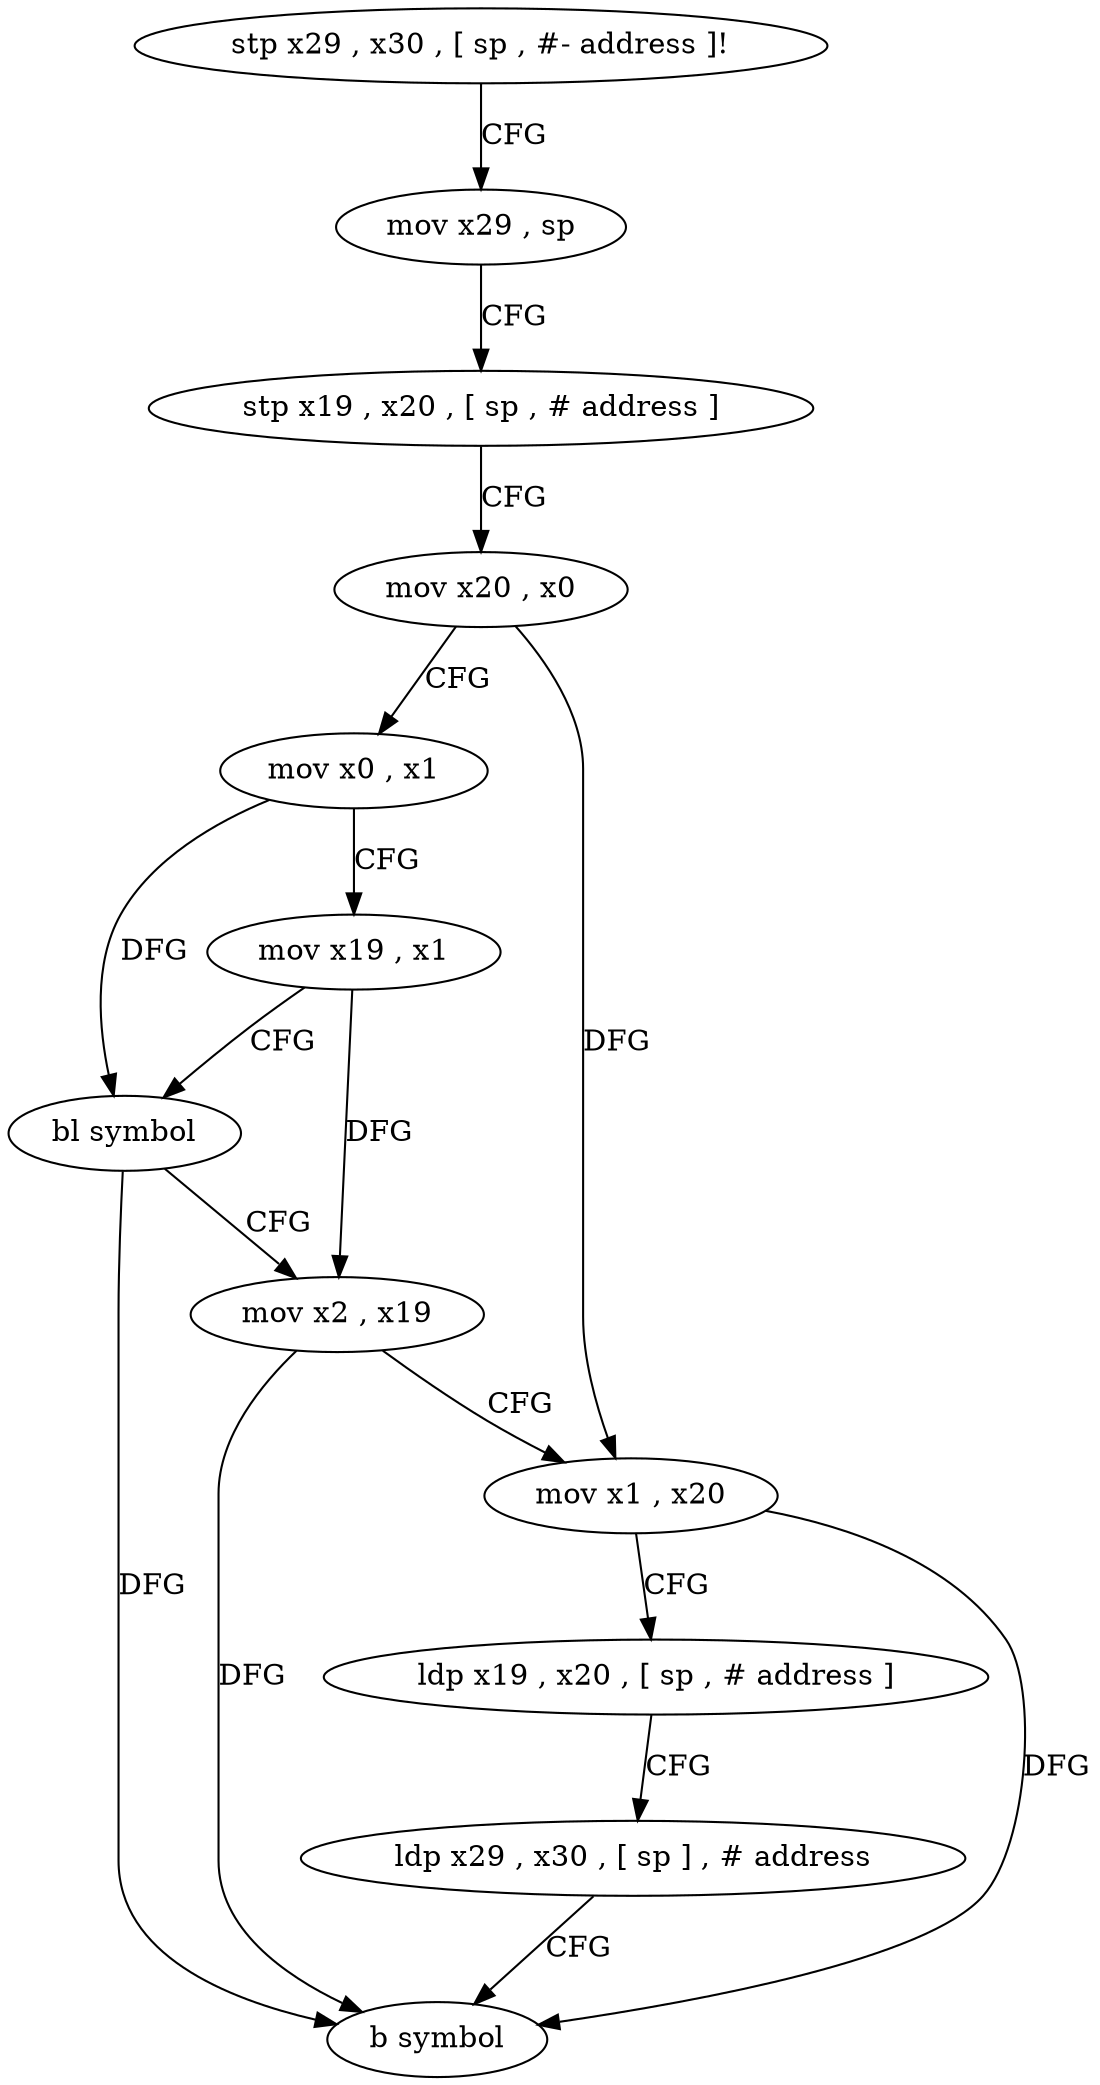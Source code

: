 digraph "func" {
"4287472" [label = "stp x29 , x30 , [ sp , #- address ]!" ]
"4287476" [label = "mov x29 , sp" ]
"4287480" [label = "stp x19 , x20 , [ sp , # address ]" ]
"4287484" [label = "mov x20 , x0" ]
"4287488" [label = "mov x0 , x1" ]
"4287492" [label = "mov x19 , x1" ]
"4287496" [label = "bl symbol" ]
"4287500" [label = "mov x2 , x19" ]
"4287504" [label = "mov x1 , x20" ]
"4287508" [label = "ldp x19 , x20 , [ sp , # address ]" ]
"4287512" [label = "ldp x29 , x30 , [ sp ] , # address" ]
"4287516" [label = "b symbol" ]
"4287472" -> "4287476" [ label = "CFG" ]
"4287476" -> "4287480" [ label = "CFG" ]
"4287480" -> "4287484" [ label = "CFG" ]
"4287484" -> "4287488" [ label = "CFG" ]
"4287484" -> "4287504" [ label = "DFG" ]
"4287488" -> "4287492" [ label = "CFG" ]
"4287488" -> "4287496" [ label = "DFG" ]
"4287492" -> "4287496" [ label = "CFG" ]
"4287492" -> "4287500" [ label = "DFG" ]
"4287496" -> "4287500" [ label = "CFG" ]
"4287496" -> "4287516" [ label = "DFG" ]
"4287500" -> "4287504" [ label = "CFG" ]
"4287500" -> "4287516" [ label = "DFG" ]
"4287504" -> "4287508" [ label = "CFG" ]
"4287504" -> "4287516" [ label = "DFG" ]
"4287508" -> "4287512" [ label = "CFG" ]
"4287512" -> "4287516" [ label = "CFG" ]
}
